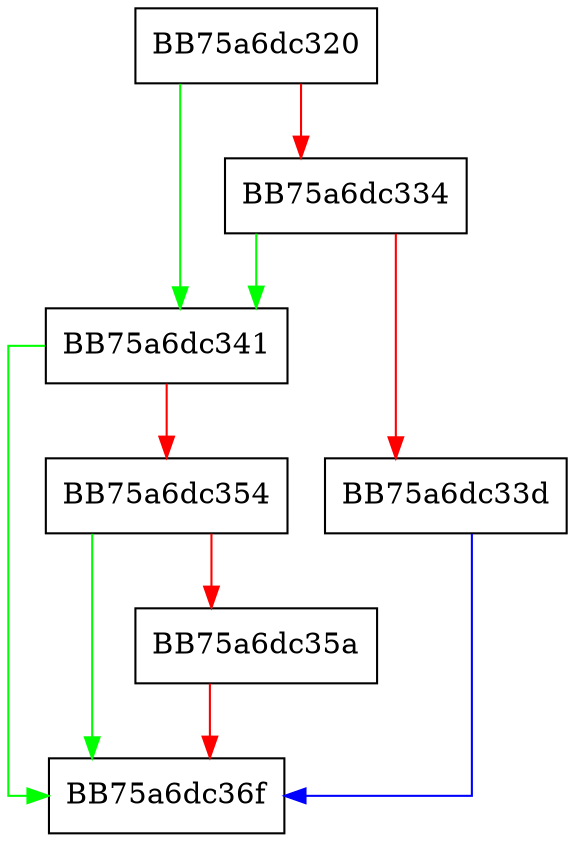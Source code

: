 digraph MpDisableSxsPassiveMode {
  node [shape="box"];
  graph [splines=ortho];
  BB75a6dc320 -> BB75a6dc341 [color="green"];
  BB75a6dc320 -> BB75a6dc334 [color="red"];
  BB75a6dc334 -> BB75a6dc341 [color="green"];
  BB75a6dc334 -> BB75a6dc33d [color="red"];
  BB75a6dc33d -> BB75a6dc36f [color="blue"];
  BB75a6dc341 -> BB75a6dc36f [color="green"];
  BB75a6dc341 -> BB75a6dc354 [color="red"];
  BB75a6dc354 -> BB75a6dc36f [color="green"];
  BB75a6dc354 -> BB75a6dc35a [color="red"];
  BB75a6dc35a -> BB75a6dc36f [color="red"];
}